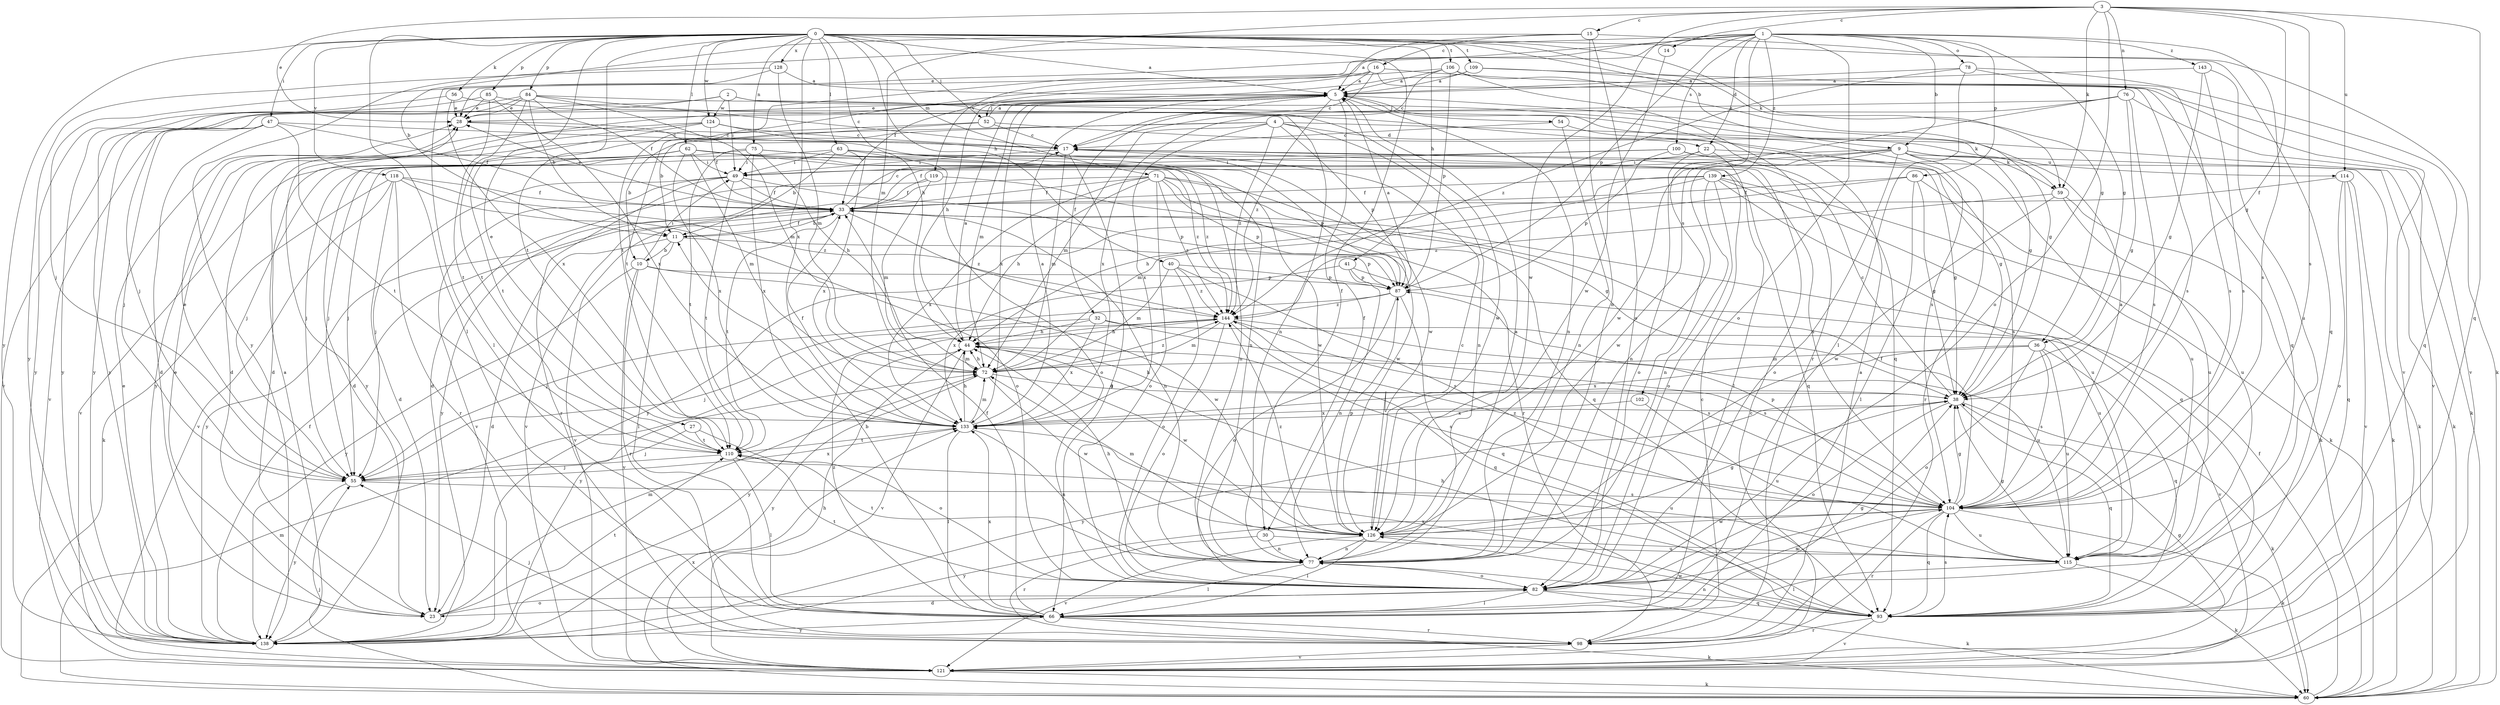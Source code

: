 strict digraph  {
0;
1;
2;
3;
4;
5;
9;
10;
11;
14;
15;
16;
17;
22;
23;
27;
28;
30;
32;
33;
36;
38;
40;
41;
44;
47;
49;
52;
54;
55;
56;
59;
60;
62;
63;
66;
71;
72;
75;
76;
77;
78;
82;
84;
85;
86;
87;
93;
98;
100;
102;
104;
106;
109;
110;
114;
115;
118;
119;
121;
124;
126;
128;
133;
138;
139;
143;
144;
0 -> 5  [label=a];
0 -> 9  [label=b];
0 -> 27  [label=e];
0 -> 30  [label=f];
0 -> 36  [label=g];
0 -> 40  [label=h];
0 -> 41  [label=h];
0 -> 44  [label=h];
0 -> 47  [label=i];
0 -> 52  [label=j];
0 -> 56  [label=k];
0 -> 59  [label=k];
0 -> 62  [label=l];
0 -> 63  [label=l];
0 -> 66  [label=l];
0 -> 71  [label=m];
0 -> 75  [label=n];
0 -> 84  [label=p];
0 -> 85  [label=p];
0 -> 93  [label=q];
0 -> 106  [label=t];
0 -> 109  [label=t];
0 -> 110  [label=t];
0 -> 118  [label=v];
0 -> 124  [label=w];
0 -> 128  [label=x];
0 -> 133  [label=x];
0 -> 138  [label=y];
1 -> 9  [label=b];
1 -> 22  [label=d];
1 -> 28  [label=e];
1 -> 36  [label=g];
1 -> 78  [label=o];
1 -> 82  [label=o];
1 -> 86  [label=p];
1 -> 87  [label=p];
1 -> 100  [label=s];
1 -> 102  [label=s];
1 -> 104  [label=s];
1 -> 110  [label=t];
1 -> 119  [label=v];
1 -> 138  [label=y];
1 -> 139  [label=z];
1 -> 143  [label=z];
2 -> 38  [label=g];
2 -> 49  [label=i];
2 -> 104  [label=s];
2 -> 121  [label=v];
2 -> 124  [label=w];
2 -> 138  [label=y];
3 -> 14  [label=c];
3 -> 15  [label=c];
3 -> 28  [label=e];
3 -> 38  [label=g];
3 -> 59  [label=k];
3 -> 72  [label=m];
3 -> 76  [label=n];
3 -> 82  [label=o];
3 -> 93  [label=q];
3 -> 104  [label=s];
3 -> 114  [label=u];
3 -> 126  [label=w];
4 -> 10  [label=b];
4 -> 22  [label=d];
4 -> 23  [label=d];
4 -> 59  [label=k];
4 -> 72  [label=m];
4 -> 77  [label=n];
4 -> 87  [label=p];
4 -> 133  [label=x];
4 -> 144  [label=z];
5 -> 28  [label=e];
5 -> 30  [label=f];
5 -> 32  [label=f];
5 -> 52  [label=j];
5 -> 54  [label=j];
5 -> 72  [label=m];
5 -> 77  [label=n];
5 -> 133  [label=x];
5 -> 144  [label=z];
9 -> 23  [label=d];
9 -> 33  [label=f];
9 -> 59  [label=k];
9 -> 60  [label=k];
9 -> 77  [label=n];
9 -> 82  [label=o];
9 -> 98  [label=r];
9 -> 114  [label=u];
9 -> 115  [label=u];
9 -> 126  [label=w];
10 -> 49  [label=i];
10 -> 87  [label=p];
10 -> 98  [label=r];
10 -> 121  [label=v];
10 -> 126  [label=w];
10 -> 138  [label=y];
11 -> 10  [label=b];
11 -> 23  [label=d];
11 -> 33  [label=f];
11 -> 66  [label=l];
11 -> 87  [label=p];
14 -> 126  [label=w];
15 -> 5  [label=a];
15 -> 11  [label=b];
15 -> 16  [label=c];
15 -> 60  [label=k];
15 -> 77  [label=n];
15 -> 82  [label=o];
16 -> 5  [label=a];
16 -> 17  [label=c];
16 -> 33  [label=f];
16 -> 55  [label=j];
16 -> 104  [label=s];
16 -> 121  [label=v];
17 -> 49  [label=i];
17 -> 66  [label=l];
17 -> 72  [label=m];
22 -> 49  [label=i];
22 -> 66  [label=l];
22 -> 82  [label=o];
22 -> 104  [label=s];
23 -> 28  [label=e];
23 -> 72  [label=m];
23 -> 82  [label=o];
23 -> 110  [label=t];
27 -> 55  [label=j];
27 -> 82  [label=o];
27 -> 110  [label=t];
28 -> 17  [label=c];
28 -> 77  [label=n];
30 -> 77  [label=n];
30 -> 98  [label=r];
30 -> 115  [label=u];
32 -> 44  [label=h];
32 -> 55  [label=j];
32 -> 104  [label=s];
32 -> 121  [label=v];
32 -> 133  [label=x];
33 -> 11  [label=b];
33 -> 17  [label=c];
33 -> 28  [label=e];
33 -> 77  [label=n];
33 -> 110  [label=t];
33 -> 121  [label=v];
33 -> 138  [label=y];
33 -> 144  [label=z];
36 -> 72  [label=m];
36 -> 82  [label=o];
36 -> 93  [label=q];
36 -> 104  [label=s];
36 -> 115  [label=u];
36 -> 133  [label=x];
38 -> 17  [label=c];
38 -> 44  [label=h];
38 -> 60  [label=k];
38 -> 82  [label=o];
38 -> 93  [label=q];
38 -> 133  [label=x];
38 -> 138  [label=y];
40 -> 72  [label=m];
40 -> 82  [label=o];
40 -> 87  [label=p];
40 -> 104  [label=s];
40 -> 144  [label=z];
41 -> 77  [label=n];
41 -> 87  [label=p];
41 -> 115  [label=u];
41 -> 133  [label=x];
44 -> 5  [label=a];
44 -> 72  [label=m];
44 -> 104  [label=s];
44 -> 121  [label=v];
44 -> 126  [label=w];
44 -> 138  [label=y];
47 -> 17  [label=c];
47 -> 23  [label=d];
47 -> 33  [label=f];
47 -> 55  [label=j];
47 -> 110  [label=t];
47 -> 121  [label=v];
49 -> 33  [label=f];
49 -> 55  [label=j];
49 -> 87  [label=p];
49 -> 98  [label=r];
49 -> 110  [label=t];
49 -> 121  [label=v];
52 -> 5  [label=a];
52 -> 11  [label=b];
52 -> 17  [label=c];
52 -> 60  [label=k];
52 -> 138  [label=y];
54 -> 17  [label=c];
54 -> 38  [label=g];
54 -> 77  [label=n];
55 -> 28  [label=e];
55 -> 104  [label=s];
55 -> 133  [label=x];
55 -> 138  [label=y];
56 -> 28  [label=e];
56 -> 77  [label=n];
56 -> 133  [label=x];
56 -> 138  [label=y];
59 -> 60  [label=k];
59 -> 115  [label=u];
59 -> 126  [label=w];
59 -> 144  [label=z];
60 -> 33  [label=f];
60 -> 55  [label=j];
60 -> 72  [label=m];
60 -> 133  [label=x];
62 -> 23  [label=d];
62 -> 49  [label=i];
62 -> 55  [label=j];
62 -> 72  [label=m];
62 -> 77  [label=n];
62 -> 93  [label=q];
62 -> 121  [label=v];
62 -> 133  [label=x];
62 -> 144  [label=z];
63 -> 11  [label=b];
63 -> 49  [label=i];
63 -> 55  [label=j];
63 -> 82  [label=o];
63 -> 87  [label=p];
63 -> 104  [label=s];
63 -> 133  [label=x];
66 -> 11  [label=b];
66 -> 33  [label=f];
66 -> 38  [label=g];
66 -> 60  [label=k];
66 -> 98  [label=r];
66 -> 133  [label=x];
66 -> 138  [label=y];
66 -> 144  [label=z];
71 -> 33  [label=f];
71 -> 38  [label=g];
71 -> 44  [label=h];
71 -> 82  [label=o];
71 -> 87  [label=p];
71 -> 93  [label=q];
71 -> 121  [label=v];
71 -> 126  [label=w];
71 -> 133  [label=x];
71 -> 144  [label=z];
72 -> 38  [label=g];
72 -> 44  [label=h];
72 -> 126  [label=w];
72 -> 138  [label=y];
72 -> 144  [label=z];
75 -> 44  [label=h];
75 -> 49  [label=i];
75 -> 55  [label=j];
75 -> 110  [label=t];
75 -> 126  [label=w];
75 -> 133  [label=x];
75 -> 144  [label=z];
76 -> 28  [label=e];
76 -> 38  [label=g];
76 -> 104  [label=s];
76 -> 121  [label=v];
76 -> 126  [label=w];
76 -> 133  [label=x];
77 -> 5  [label=a];
77 -> 44  [label=h];
77 -> 66  [label=l];
77 -> 82  [label=o];
77 -> 110  [label=t];
78 -> 5  [label=a];
78 -> 66  [label=l];
78 -> 93  [label=q];
78 -> 104  [label=s];
78 -> 144  [label=z];
82 -> 23  [label=d];
82 -> 60  [label=k];
82 -> 66  [label=l];
82 -> 93  [label=q];
82 -> 104  [label=s];
82 -> 110  [label=t];
84 -> 11  [label=b];
84 -> 17  [label=c];
84 -> 28  [label=e];
84 -> 33  [label=f];
84 -> 55  [label=j];
84 -> 72  [label=m];
84 -> 110  [label=t];
84 -> 126  [label=w];
84 -> 138  [label=y];
85 -> 28  [label=e];
85 -> 93  [label=q];
85 -> 110  [label=t];
85 -> 133  [label=x];
85 -> 138  [label=y];
86 -> 33  [label=f];
86 -> 38  [label=g];
86 -> 66  [label=l];
86 -> 72  [label=m];
86 -> 115  [label=u];
87 -> 5  [label=a];
87 -> 55  [label=j];
87 -> 82  [label=o];
87 -> 93  [label=q];
87 -> 144  [label=z];
93 -> 44  [label=h];
93 -> 77  [label=n];
93 -> 98  [label=r];
93 -> 104  [label=s];
93 -> 121  [label=v];
93 -> 126  [label=w];
93 -> 133  [label=x];
98 -> 5  [label=a];
98 -> 17  [label=c];
98 -> 55  [label=j];
98 -> 121  [label=v];
100 -> 38  [label=g];
100 -> 49  [label=i];
100 -> 55  [label=j];
100 -> 60  [label=k];
100 -> 87  [label=p];
102 -> 115  [label=u];
102 -> 133  [label=x];
104 -> 5  [label=a];
104 -> 33  [label=f];
104 -> 38  [label=g];
104 -> 60  [label=k];
104 -> 87  [label=p];
104 -> 93  [label=q];
104 -> 98  [label=r];
104 -> 115  [label=u];
104 -> 126  [label=w];
104 -> 138  [label=y];
104 -> 144  [label=z];
106 -> 5  [label=a];
106 -> 17  [label=c];
106 -> 38  [label=g];
106 -> 87  [label=p];
106 -> 98  [label=r];
106 -> 110  [label=t];
109 -> 5  [label=a];
109 -> 44  [label=h];
109 -> 93  [label=q];
109 -> 121  [label=v];
110 -> 55  [label=j];
110 -> 66  [label=l];
110 -> 115  [label=u];
114 -> 33  [label=f];
114 -> 60  [label=k];
114 -> 82  [label=o];
114 -> 93  [label=q];
114 -> 121  [label=v];
115 -> 38  [label=g];
115 -> 60  [label=k];
115 -> 66  [label=l];
118 -> 23  [label=d];
118 -> 33  [label=f];
118 -> 60  [label=k];
118 -> 82  [label=o];
118 -> 98  [label=r];
118 -> 121  [label=v];
118 -> 144  [label=z];
119 -> 33  [label=f];
119 -> 72  [label=m];
119 -> 98  [label=r];
119 -> 138  [label=y];
121 -> 17  [label=c];
121 -> 38  [label=g];
121 -> 44  [label=h];
121 -> 60  [label=k];
124 -> 17  [label=c];
124 -> 23  [label=d];
124 -> 33  [label=f];
124 -> 110  [label=t];
124 -> 126  [label=w];
124 -> 138  [label=y];
126 -> 17  [label=c];
126 -> 38  [label=g];
126 -> 66  [label=l];
126 -> 72  [label=m];
126 -> 77  [label=n];
126 -> 87  [label=p];
126 -> 115  [label=u];
126 -> 121  [label=v];
126 -> 144  [label=z];
128 -> 5  [label=a];
128 -> 66  [label=l];
128 -> 72  [label=m];
128 -> 138  [label=y];
133 -> 5  [label=a];
133 -> 33  [label=f];
133 -> 44  [label=h];
133 -> 66  [label=l];
133 -> 72  [label=m];
133 -> 77  [label=n];
133 -> 110  [label=t];
138 -> 5  [label=a];
138 -> 28  [label=e];
138 -> 33  [label=f];
139 -> 33  [label=f];
139 -> 44  [label=h];
139 -> 60  [label=k];
139 -> 77  [label=n];
139 -> 82  [label=o];
139 -> 93  [label=q];
139 -> 115  [label=u];
139 -> 138  [label=y];
143 -> 5  [label=a];
143 -> 38  [label=g];
143 -> 104  [label=s];
143 -> 115  [label=u];
144 -> 44  [label=h];
144 -> 72  [label=m];
144 -> 82  [label=o];
144 -> 93  [label=q];
144 -> 104  [label=s];
144 -> 115  [label=u];
144 -> 138  [label=y];
}
